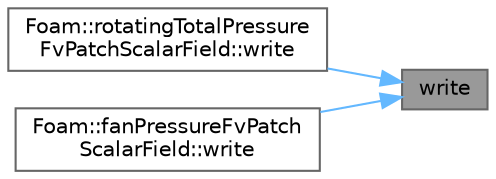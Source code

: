 digraph "write"
{
 // LATEX_PDF_SIZE
  bgcolor="transparent";
  edge [fontname=Helvetica,fontsize=10,labelfontname=Helvetica,labelfontsize=10];
  node [fontname=Helvetica,fontsize=10,shape=box,height=0.2,width=0.4];
  rankdir="RL";
  Node1 [id="Node000001",label="write",height=0.2,width=0.4,color="gray40", fillcolor="grey60", style="filled", fontcolor="black",tooltip=" "];
  Node1 -> Node2 [id="edge1_Node000001_Node000002",dir="back",color="steelblue1",style="solid",tooltip=" "];
  Node2 [id="Node000002",label="Foam::rotatingTotalPressure\lFvPatchScalarField::write",height=0.2,width=0.4,color="grey40", fillcolor="white", style="filled",URL="$classFoam_1_1rotatingTotalPressureFvPatchScalarField.html#a293fdfec8bdfbd5c3913ab4c9f3454ff",tooltip=" "];
  Node1 -> Node3 [id="edge2_Node000001_Node000003",dir="back",color="steelblue1",style="solid",tooltip=" "];
  Node3 [id="Node000003",label="Foam::fanPressureFvPatch\lScalarField::write",height=0.2,width=0.4,color="grey40", fillcolor="white", style="filled",URL="$classFoam_1_1fanPressureFvPatchScalarField.html#a78cec3e4ecac4a89a3ad8d38f2ad21f5",tooltip=" "];
}
